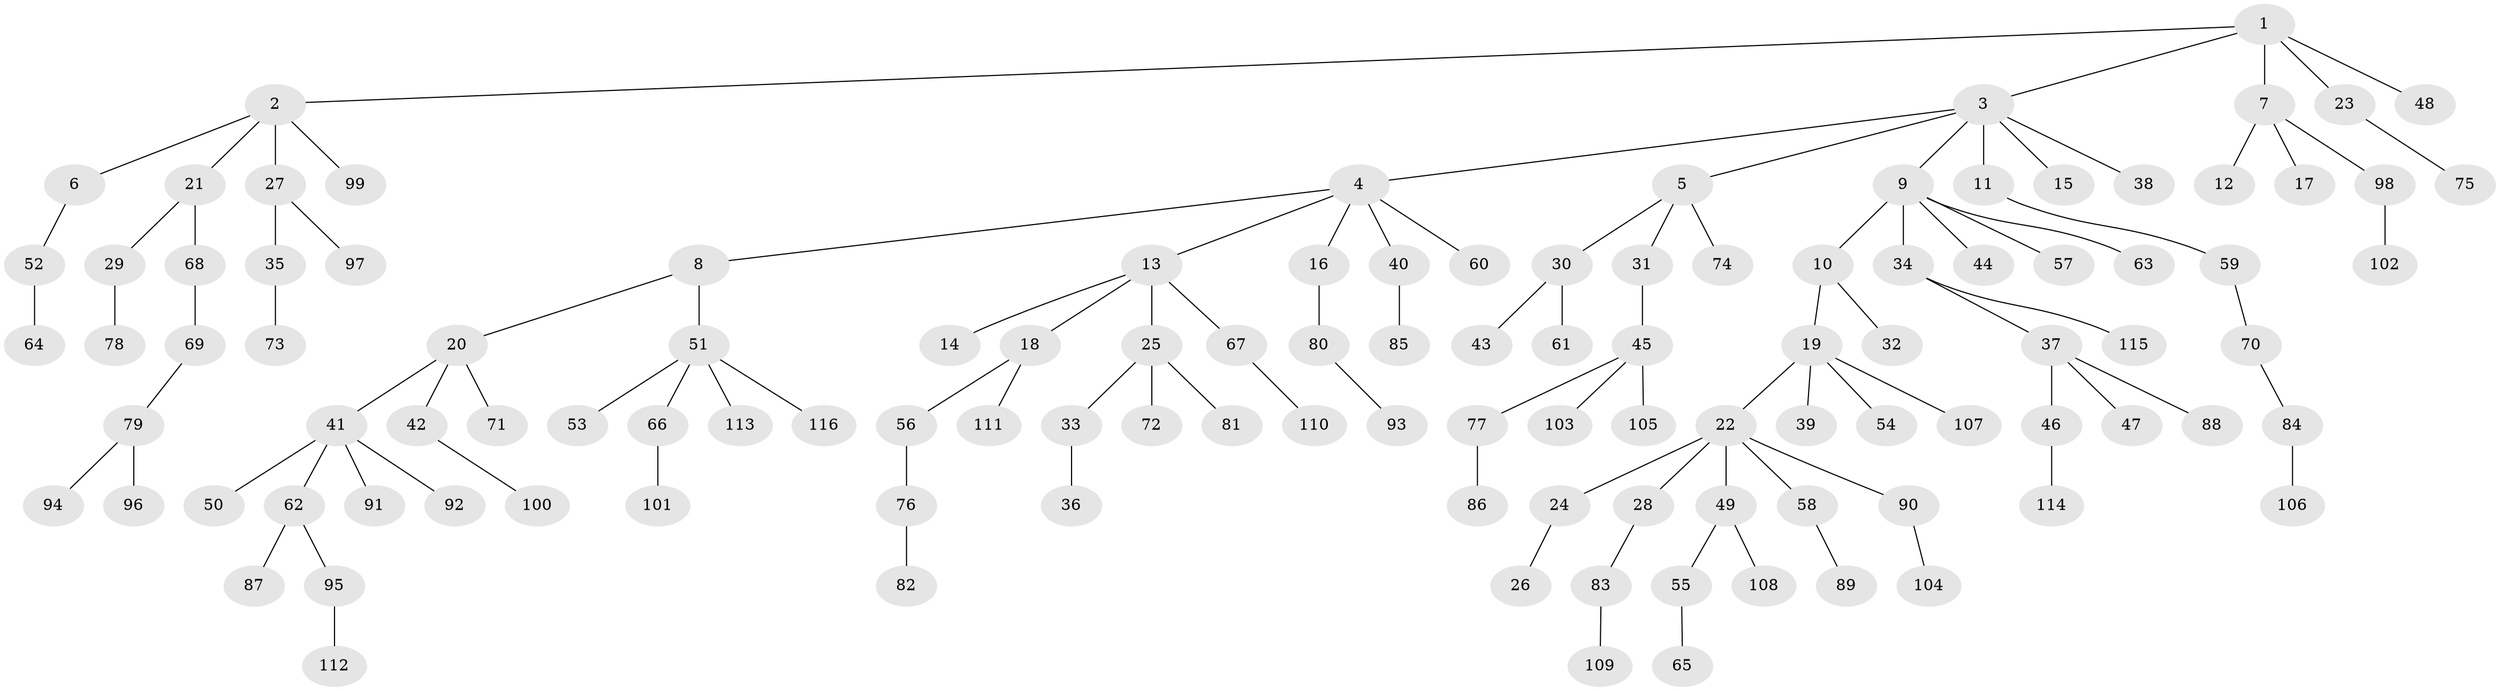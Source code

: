 // coarse degree distribution, {10: 0.012658227848101266, 6: 0.02531645569620253, 5: 0.02531645569620253, 3: 0.11392405063291139, 2: 0.189873417721519, 1: 0.5949367088607594, 9: 0.012658227848101266, 7: 0.012658227848101266, 4: 0.012658227848101266}
// Generated by graph-tools (version 1.1) at 2025/42/03/06/25 10:42:02]
// undirected, 116 vertices, 115 edges
graph export_dot {
graph [start="1"]
  node [color=gray90,style=filled];
  1;
  2;
  3;
  4;
  5;
  6;
  7;
  8;
  9;
  10;
  11;
  12;
  13;
  14;
  15;
  16;
  17;
  18;
  19;
  20;
  21;
  22;
  23;
  24;
  25;
  26;
  27;
  28;
  29;
  30;
  31;
  32;
  33;
  34;
  35;
  36;
  37;
  38;
  39;
  40;
  41;
  42;
  43;
  44;
  45;
  46;
  47;
  48;
  49;
  50;
  51;
  52;
  53;
  54;
  55;
  56;
  57;
  58;
  59;
  60;
  61;
  62;
  63;
  64;
  65;
  66;
  67;
  68;
  69;
  70;
  71;
  72;
  73;
  74;
  75;
  76;
  77;
  78;
  79;
  80;
  81;
  82;
  83;
  84;
  85;
  86;
  87;
  88;
  89;
  90;
  91;
  92;
  93;
  94;
  95;
  96;
  97;
  98;
  99;
  100;
  101;
  102;
  103;
  104;
  105;
  106;
  107;
  108;
  109;
  110;
  111;
  112;
  113;
  114;
  115;
  116;
  1 -- 2;
  1 -- 3;
  1 -- 7;
  1 -- 23;
  1 -- 48;
  2 -- 6;
  2 -- 21;
  2 -- 27;
  2 -- 99;
  3 -- 4;
  3 -- 5;
  3 -- 9;
  3 -- 11;
  3 -- 15;
  3 -- 38;
  4 -- 8;
  4 -- 13;
  4 -- 16;
  4 -- 40;
  4 -- 60;
  5 -- 30;
  5 -- 31;
  5 -- 74;
  6 -- 52;
  7 -- 12;
  7 -- 17;
  7 -- 98;
  8 -- 20;
  8 -- 51;
  9 -- 10;
  9 -- 34;
  9 -- 44;
  9 -- 57;
  9 -- 63;
  10 -- 19;
  10 -- 32;
  11 -- 59;
  13 -- 14;
  13 -- 18;
  13 -- 25;
  13 -- 67;
  16 -- 80;
  18 -- 56;
  18 -- 111;
  19 -- 22;
  19 -- 39;
  19 -- 54;
  19 -- 107;
  20 -- 41;
  20 -- 42;
  20 -- 71;
  21 -- 29;
  21 -- 68;
  22 -- 24;
  22 -- 28;
  22 -- 49;
  22 -- 58;
  22 -- 90;
  23 -- 75;
  24 -- 26;
  25 -- 33;
  25 -- 72;
  25 -- 81;
  27 -- 35;
  27 -- 97;
  28 -- 83;
  29 -- 78;
  30 -- 43;
  30 -- 61;
  31 -- 45;
  33 -- 36;
  34 -- 37;
  34 -- 115;
  35 -- 73;
  37 -- 46;
  37 -- 47;
  37 -- 88;
  40 -- 85;
  41 -- 50;
  41 -- 62;
  41 -- 91;
  41 -- 92;
  42 -- 100;
  45 -- 77;
  45 -- 103;
  45 -- 105;
  46 -- 114;
  49 -- 55;
  49 -- 108;
  51 -- 53;
  51 -- 66;
  51 -- 113;
  51 -- 116;
  52 -- 64;
  55 -- 65;
  56 -- 76;
  58 -- 89;
  59 -- 70;
  62 -- 87;
  62 -- 95;
  66 -- 101;
  67 -- 110;
  68 -- 69;
  69 -- 79;
  70 -- 84;
  76 -- 82;
  77 -- 86;
  79 -- 94;
  79 -- 96;
  80 -- 93;
  83 -- 109;
  84 -- 106;
  90 -- 104;
  95 -- 112;
  98 -- 102;
}
